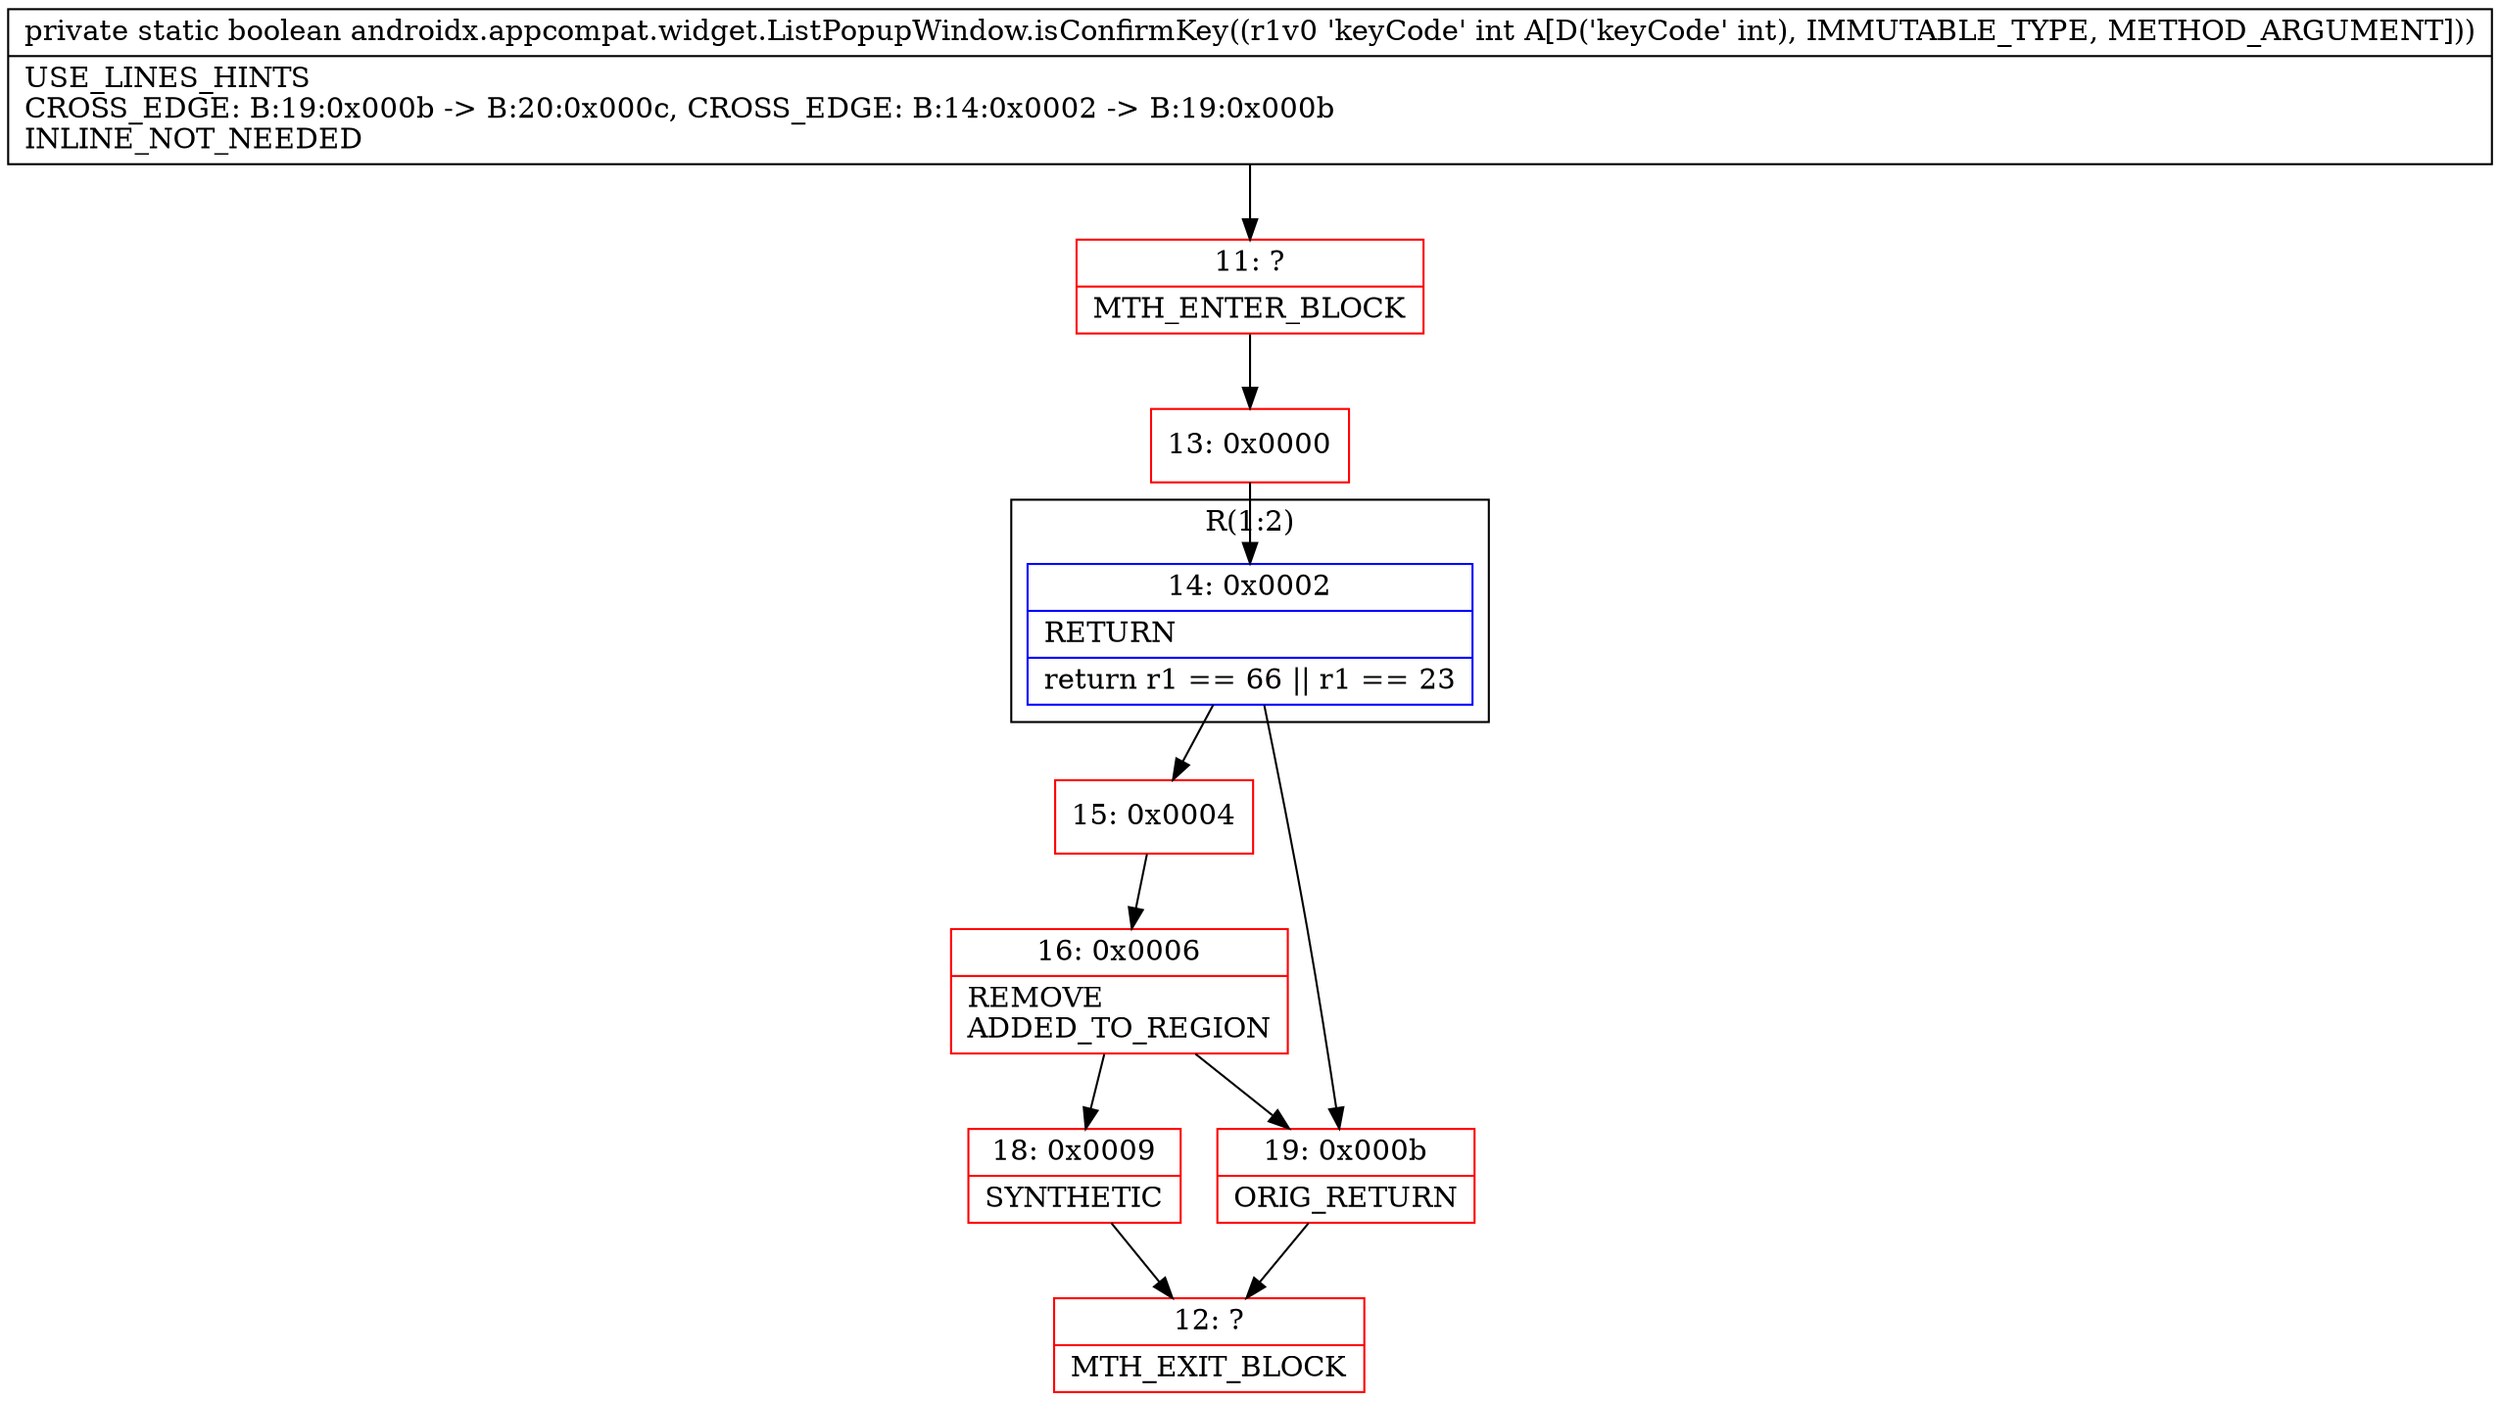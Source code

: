 digraph "CFG forandroidx.appcompat.widget.ListPopupWindow.isConfirmKey(I)Z" {
subgraph cluster_Region_1145684012 {
label = "R(1:2)";
node [shape=record,color=blue];
Node_14 [shape=record,label="{14\:\ 0x0002|RETURN\l|return r1 == 66 \|\| r1 == 23\l}"];
}
Node_11 [shape=record,color=red,label="{11\:\ ?|MTH_ENTER_BLOCK\l}"];
Node_13 [shape=record,color=red,label="{13\:\ 0x0000}"];
Node_15 [shape=record,color=red,label="{15\:\ 0x0004}"];
Node_16 [shape=record,color=red,label="{16\:\ 0x0006|REMOVE\lADDED_TO_REGION\l}"];
Node_18 [shape=record,color=red,label="{18\:\ 0x0009|SYNTHETIC\l}"];
Node_12 [shape=record,color=red,label="{12\:\ ?|MTH_EXIT_BLOCK\l}"];
Node_19 [shape=record,color=red,label="{19\:\ 0x000b|ORIG_RETURN\l}"];
MethodNode[shape=record,label="{private static boolean androidx.appcompat.widget.ListPopupWindow.isConfirmKey((r1v0 'keyCode' int A[D('keyCode' int), IMMUTABLE_TYPE, METHOD_ARGUMENT]))  | USE_LINES_HINTS\lCROSS_EDGE: B:19:0x000b \-\> B:20:0x000c, CROSS_EDGE: B:14:0x0002 \-\> B:19:0x000b\lINLINE_NOT_NEEDED\l}"];
MethodNode -> Node_11;Node_14 -> Node_15;
Node_14 -> Node_19;
Node_11 -> Node_13;
Node_13 -> Node_14;
Node_15 -> Node_16;
Node_16 -> Node_18;
Node_16 -> Node_19;
Node_18 -> Node_12;
Node_19 -> Node_12;
}

